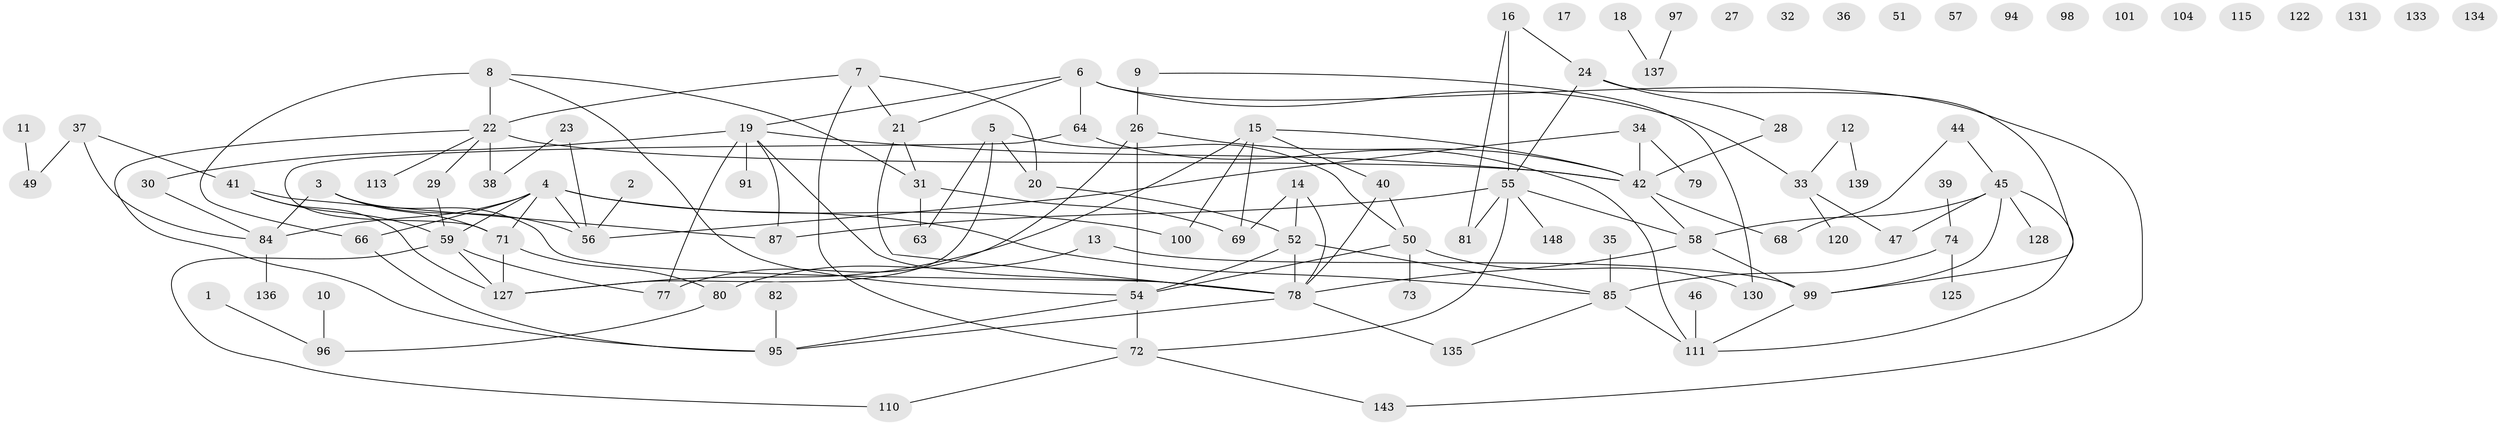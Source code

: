 // Generated by graph-tools (version 1.1) at 2025/23/03/03/25 07:23:26]
// undirected, 102 vertices, 138 edges
graph export_dot {
graph [start="1"]
  node [color=gray90,style=filled];
  1 [super="+129"];
  2;
  3 [super="+60"];
  4 [super="+43"];
  5 [super="+53"];
  6 [super="+67"];
  7 [super="+106"];
  8 [super="+25"];
  9;
  10;
  11;
  12;
  13 [super="+90"];
  14 [super="+48"];
  15 [super="+144"];
  16 [super="+61"];
  17;
  18;
  19 [super="+76"];
  20;
  21 [super="+124"];
  22 [super="+103"];
  23;
  24 [super="+93"];
  26 [super="+119"];
  27;
  28 [super="+132"];
  29;
  30;
  31 [super="+108"];
  32;
  33 [super="+62"];
  34 [super="+114"];
  35;
  36;
  37;
  38;
  39;
  40 [super="+89"];
  41 [super="+140"];
  42 [super="+123"];
  44;
  45 [super="+145"];
  46;
  47;
  49;
  50 [super="+102"];
  51;
  52 [super="+65"];
  54 [super="+75"];
  55 [super="+70"];
  56 [super="+92"];
  57;
  58 [super="+116"];
  59 [super="+107"];
  63;
  64 [super="+141"];
  66;
  68;
  69;
  71 [super="+86"];
  72 [super="+146"];
  73;
  74 [super="+117"];
  77 [super="+83"];
  78 [super="+121"];
  79;
  80 [super="+88"];
  81;
  82;
  84 [super="+118"];
  85 [super="+142"];
  87;
  91;
  94;
  95 [super="+105"];
  96 [super="+138"];
  97;
  98;
  99 [super="+109"];
  100;
  101;
  104;
  110;
  111 [super="+112"];
  113;
  115;
  120 [super="+126"];
  122;
  125;
  127;
  128;
  130 [super="+147"];
  131;
  133;
  134;
  135;
  136;
  137;
  139;
  143;
  148;
  1 -- 96;
  2 -- 56;
  3 -- 56 [weight=2];
  3 -- 84;
  3 -- 78;
  3 -- 71;
  4 -- 56;
  4 -- 66;
  4 -- 100;
  4 -- 84;
  4 -- 85;
  4 -- 71;
  4 -- 59;
  5 -- 20;
  5 -- 63;
  5 -- 127;
  5 -- 50;
  6 -- 33;
  6 -- 19;
  6 -- 143;
  6 -- 21;
  6 -- 64 [weight=2];
  7 -- 20;
  7 -- 72;
  7 -- 22;
  7 -- 21;
  8 -- 22 [weight=2];
  8 -- 54;
  8 -- 66;
  8 -- 31;
  9 -- 130;
  9 -- 26;
  10 -- 96;
  11 -- 49;
  12 -- 33;
  12 -- 139;
  13 -- 80 [weight=2];
  13 -- 99;
  14 -- 52;
  14 -- 69;
  14 -- 78;
  15 -- 42;
  15 -- 100;
  15 -- 69;
  15 -- 127;
  15 -- 40;
  16 -- 24;
  16 -- 55;
  16 -- 81;
  18 -- 137;
  19 -- 91;
  19 -- 78;
  19 -- 87;
  19 -- 42;
  19 -- 77;
  19 -- 30;
  20 -- 52;
  21 -- 31;
  21 -- 78;
  22 -- 29;
  22 -- 95;
  22 -- 113;
  22 -- 38;
  22 -- 42;
  23 -- 38;
  23 -- 56;
  24 -- 55;
  24 -- 99;
  24 -- 28;
  26 -- 54 [weight=2];
  26 -- 42;
  26 -- 77;
  28 -- 42;
  29 -- 59;
  30 -- 84;
  31 -- 63;
  31 -- 69;
  33 -- 47;
  33 -- 120;
  34 -- 56;
  34 -- 42;
  34 -- 79;
  35 -- 85;
  37 -- 41;
  37 -- 49;
  37 -- 84;
  39 -- 74;
  40 -- 78;
  40 -- 50;
  41 -- 87;
  41 -- 127;
  41 -- 59;
  42 -- 58;
  42 -- 68;
  44 -- 68;
  44 -- 45;
  45 -- 128;
  45 -- 111;
  45 -- 58;
  45 -- 47;
  45 -- 99;
  46 -- 111;
  50 -- 54;
  50 -- 73;
  50 -- 130;
  52 -- 54;
  52 -- 85;
  52 -- 78;
  54 -- 72;
  54 -- 95;
  55 -- 87 [weight=2];
  55 -- 81;
  55 -- 148;
  55 -- 72;
  55 -- 58;
  58 -- 78;
  58 -- 99;
  59 -- 77;
  59 -- 127;
  59 -- 110;
  64 -- 111;
  64 -- 71;
  66 -- 95;
  71 -- 80;
  71 -- 127;
  72 -- 110;
  72 -- 143;
  74 -- 125;
  74 -- 85 [weight=2];
  78 -- 95;
  78 -- 135;
  80 -- 96;
  82 -- 95;
  84 -- 136;
  85 -- 135;
  85 -- 111;
  97 -- 137;
  99 -- 111;
}
